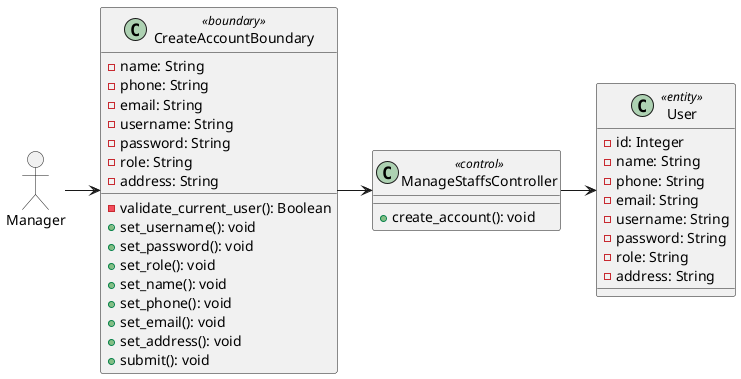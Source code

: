 @startuml

allowmixing

actor Manager

class CreateAccountBoundary <<boundary>> {
    - name: String
    - phone: String
    - email: String
    - username: String
    - password: String
    - role: String
    - address: String
    
    - validate_current_user(): Boolean
    + set_username(): void
    + set_password(): void
    + set_role(): void
    + set_name(): void
    + set_phone(): void
    + set_email(): void
    + set_address(): void
    + submit(): void

}

class ManageStaffsController <<control>> {

    + create_account(): void
}

class User <<entity>> {
    - id: Integer
    - name: String
    - phone: String
    - email: String
    - username: String
    - password: String
    - role: String
    - address: String
}

Manager -> CreateAccountBoundary
CreateAccountBoundary -right-> ManageStaffsController
ManageStaffsController -right-> User

@enduml

